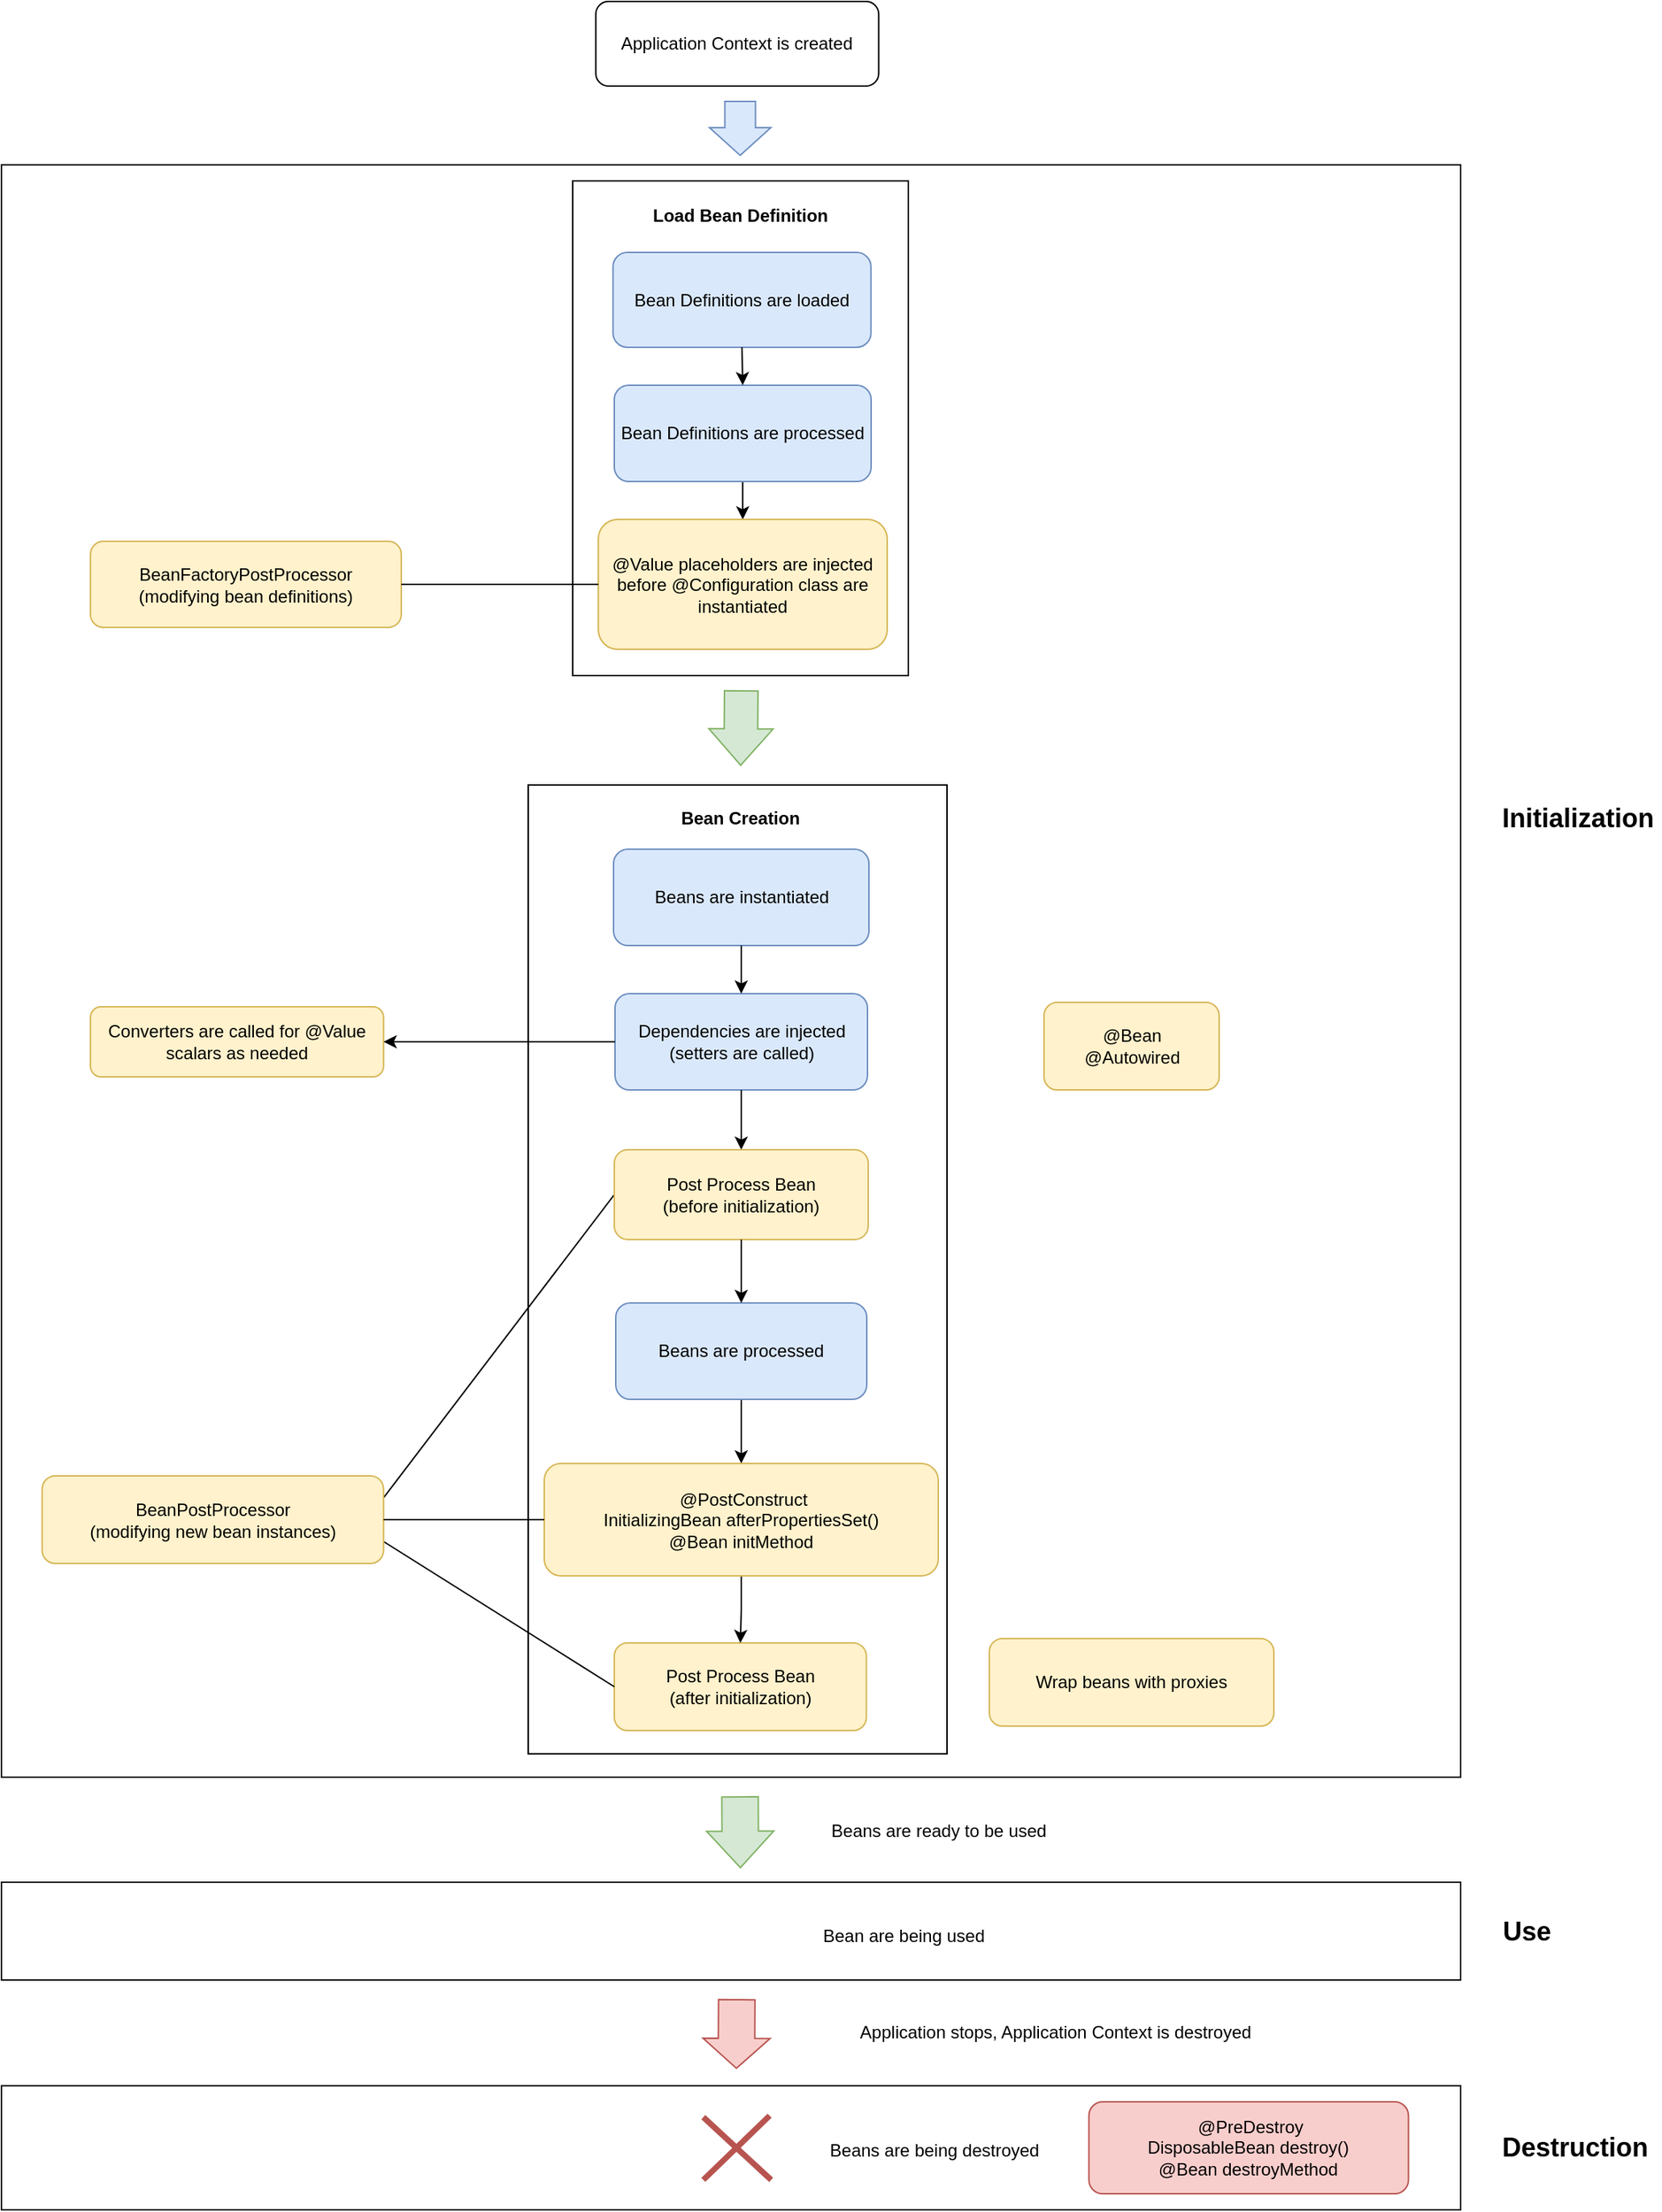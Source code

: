 <mxfile version="18.1.3" type="device"><diagram id="Co1okVMjecrJO5ZxAS3p" name="Page-1"><mxGraphModel dx="2491" dy="620" grid="0" gridSize="10" guides="1" tooltips="1" connect="1" arrows="1" fold="1" page="0" pageScale="1" pageWidth="850" pageHeight="1100" math="0" shadow="0"><root><mxCell id="0"/><mxCell id="1" parent="0"/><mxCell id="aDzGd88ZuSisNezsIxIu-73" value="" style="rounded=0;whiteSpace=wrap;html=1;" parent="1" vertex="1"><mxGeometry x="-142" y="602" width="1000" height="1105" as="geometry"/></mxCell><mxCell id="aDzGd88ZuSisNezsIxIu-79" value="" style="rounded=0;whiteSpace=wrap;html=1;strokeWidth=1;" parent="1" vertex="1"><mxGeometry x="-142" y="1918.5" width="1000" height="85" as="geometry"/></mxCell><mxCell id="aDzGd88ZuSisNezsIxIu-77" value="" style="rounded=0;whiteSpace=wrap;html=1;" parent="1" vertex="1"><mxGeometry x="-142" y="1779" width="1000" height="67" as="geometry"/></mxCell><mxCell id="aDzGd88ZuSisNezsIxIu-13" value="" style="rounded=0;whiteSpace=wrap;html=1;" parent="1" vertex="1"><mxGeometry x="249.5" y="613" width="230" height="339" as="geometry"/></mxCell><mxCell id="aDzGd88ZuSisNezsIxIu-12" value="" style="rounded=0;whiteSpace=wrap;html=1;" parent="1" vertex="1"><mxGeometry x="219" y="1027" width="287" height="664" as="geometry"/></mxCell><mxCell id="aDzGd88ZuSisNezsIxIu-1" value="Application Context is created" style="rounded=1;whiteSpace=wrap;html=1;" parent="1" vertex="1"><mxGeometry x="265.31" y="490" width="193.88" height="58" as="geometry"/></mxCell><mxCell id="aDzGd88ZuSisNezsIxIu-2" value="" style="shape=flexArrow;endArrow=classic;html=1;rounded=0;fillColor=#dae8fc;strokeColor=#6c8ebf;width=21;endSize=6;" parent="1" edge="1"><mxGeometry width="50" height="50" relative="1" as="geometry"><mxPoint x="364.25" y="558" as="sourcePoint"/><mxPoint x="364.25" y="596" as="targetPoint"/></mxGeometry></mxCell><mxCell id="aDzGd88ZuSisNezsIxIu-3" value="Bean Definitions are loaded" style="rounded=1;whiteSpace=wrap;html=1;fillColor=#dae8fc;strokeColor=#6c8ebf;" parent="1" vertex="1"><mxGeometry x="277.13" y="662" width="176.75" height="65" as="geometry"/></mxCell><mxCell id="aDzGd88ZuSisNezsIxIu-59" value="" style="edgeStyle=orthogonalEdgeStyle;rounded=0;orthogonalLoop=1;jettySize=auto;html=1;strokeWidth=1;" parent="1" source="aDzGd88ZuSisNezsIxIu-6" target="aDzGd88ZuSisNezsIxIu-51" edge="1"><mxGeometry relative="1" as="geometry"/></mxCell><mxCell id="aDzGd88ZuSisNezsIxIu-6" value="Bean Definitions are processed" style="rounded=1;whiteSpace=wrap;html=1;fillColor=#dae8fc;strokeColor=#6c8ebf;" parent="1" vertex="1"><mxGeometry x="278" y="753" width="176" height="66" as="geometry"/></mxCell><mxCell id="aDzGd88ZuSisNezsIxIu-7" value="Beans are instantiated" style="rounded=1;whiteSpace=wrap;html=1;fillColor=#dae8fc;strokeColor=#6c8ebf;" parent="1" vertex="1"><mxGeometry x="277.5" y="1071" width="175" height="66" as="geometry"/></mxCell><mxCell id="aDzGd88ZuSisNezsIxIu-8" value="Dependencies are injected &lt;br&gt;(setters are called)" style="rounded=1;whiteSpace=wrap;html=1;fillColor=#dae8fc;strokeColor=#6c8ebf;" parent="1" vertex="1"><mxGeometry x="278.5" y="1170" width="173" height="66" as="geometry"/></mxCell><mxCell id="sIBOoDunMZXdNaKg1lXA-4" value="" style="edgeStyle=orthogonalEdgeStyle;rounded=0;orthogonalLoop=1;jettySize=auto;html=1;" edge="1" parent="1" source="aDzGd88ZuSisNezsIxIu-9" target="aDzGd88ZuSisNezsIxIu-86"><mxGeometry relative="1" as="geometry"/></mxCell><mxCell id="aDzGd88ZuSisNezsIxIu-9" value="Beans are processed" style="rounded=1;whiteSpace=wrap;html=1;fillColor=#dae8fc;strokeColor=#6c8ebf;" parent="1" vertex="1"><mxGeometry x="279" y="1382" width="172" height="66" as="geometry"/></mxCell><mxCell id="aDzGd88ZuSisNezsIxIu-15" value="" style="shape=flexArrow;endArrow=classic;html=1;rounded=0;fillColor=#d5e8d4;strokeColor=#82b366;width=25;endSize=8;arcSize=20;" parent="1" edge="1"><mxGeometry width="50" height="50" relative="1" as="geometry"><mxPoint x="364.167" y="1720" as="sourcePoint"/><mxPoint x="364.417" y="1769.5" as="targetPoint"/></mxGeometry></mxCell><mxCell id="aDzGd88ZuSisNezsIxIu-16" value="" style="shape=image;html=1;verticalAlign=top;verticalLabelPosition=bottom;labelBackgroundColor=#ffffff;imageAspect=0;aspect=fixed;image=https://cdn4.iconfinder.com/data/icons/go-coffee-n-lines/24/Beans-128.png;dashed=1;" parent="1" vertex="1"><mxGeometry x="340" y="1941" width="43" height="43" as="geometry"/></mxCell><mxCell id="aDzGd88ZuSisNezsIxIu-19" value="Bean are being used" style="text;html=1;align=center;verticalAlign=middle;resizable=0;points=[];autosize=1;strokeColor=none;fillColor=none;" parent="1" vertex="1"><mxGeometry x="397.25" y="1806.75" width="157" height="18" as="geometry"/></mxCell><mxCell id="aDzGd88ZuSisNezsIxIu-20" value="Beans are ready to be used" style="text;html=1;align=center;verticalAlign=middle;resizable=0;points=[];autosize=1;strokeColor=none;fillColor=none;" parent="1" vertex="1"><mxGeometry x="397.25" y="1735" width="206" height="18" as="geometry"/></mxCell><mxCell id="aDzGd88ZuSisNezsIxIu-21" value="" style="shape=flexArrow;endArrow=classic;html=1;rounded=0;fillColor=#f8cecc;strokeColor=#b85450;width=25;endSize=6.5;" parent="1" edge="1"><mxGeometry width="50" height="50" relative="1" as="geometry"><mxPoint x="361.91" y="1859" as="sourcePoint"/><mxPoint x="361.66" y="1907" as="targetPoint"/></mxGeometry></mxCell><mxCell id="aDzGd88ZuSisNezsIxIu-22" value="Application stops, Application Context is destroyed" style="text;html=1;align=center;verticalAlign=middle;resizable=0;points=[];autosize=1;strokeColor=none;fillColor=none;" parent="1" vertex="1"><mxGeometry x="397.25" y="1873" width="366" height="18" as="geometry"/></mxCell><mxCell id="aDzGd88ZuSisNezsIxIu-27" value="" style="group" parent="1" vertex="1" connectable="0"><mxGeometry x="339" y="1939" width="46.5" height="44" as="geometry"/></mxCell><mxCell id="aDzGd88ZuSisNezsIxIu-24" value="" style="endArrow=none;html=1;rounded=0;fillColor=#f8cecc;strokeColor=#b85450;strokeWidth=4;" parent="aDzGd88ZuSisNezsIxIu-27" edge="1"><mxGeometry width="50" height="50" relative="1" as="geometry"><mxPoint y="44" as="sourcePoint"/><mxPoint x="45.443" as="targetPoint"/></mxGeometry></mxCell><mxCell id="aDzGd88ZuSisNezsIxIu-26" value="" style="endArrow=none;html=1;rounded=0;fillColor=#f8cecc;strokeColor=#b85450;strokeWidth=4;" parent="aDzGd88ZuSisNezsIxIu-27" edge="1"><mxGeometry width="50" height="50" relative="1" as="geometry"><mxPoint x="46.5" y="44" as="sourcePoint"/><mxPoint y="1" as="targetPoint"/></mxGeometry></mxCell><mxCell id="aDzGd88ZuSisNezsIxIu-28" value="Beans are being destroyed" style="text;html=1;align=center;verticalAlign=middle;resizable=0;points=[];autosize=1;strokeColor=none;fillColor=none;" parent="1" vertex="1"><mxGeometry x="397.25" y="1953.5" width="200" height="18" as="geometry"/></mxCell><mxCell id="aDzGd88ZuSisNezsIxIu-29" value="Load Bean Definition" style="text;html=1;align=center;verticalAlign=middle;resizable=0;points=[];autosize=1;strokeColor=none;fillColor=none;fontStyle=1" parent="1" vertex="1"><mxGeometry x="278.62" y="628" width="170" height="18" as="geometry"/></mxCell><mxCell id="aDzGd88ZuSisNezsIxIu-30" value="Bean Creation" style="text;html=1;align=center;verticalAlign=middle;resizable=0;points=[];autosize=1;strokeColor=none;fillColor=none;fontStyle=1" parent="1" vertex="1"><mxGeometry x="304.12" y="1041" width="119" height="18" as="geometry"/></mxCell><mxCell id="aDzGd88ZuSisNezsIxIu-37" value="" style="shape=image;html=1;verticalAlign=top;verticalLabelPosition=bottom;labelBackgroundColor=#ffffff;imageAspect=0;aspect=fixed;image=https://cdn4.iconfinder.com/data/icons/go-coffee-n-lines/24/Beans-128.png;dashed=1;" parent="1" vertex="1"><mxGeometry x="341.25" y="1789.75" width="45.5" height="45.5" as="geometry"/></mxCell><mxCell id="aDzGd88ZuSisNezsIxIu-39" value="BeanFactoryPostProcessor&lt;br&gt;(modifying bean definitions)" style="rounded=1;whiteSpace=wrap;html=1;fillColor=#fff2cc;strokeColor=#d6b656;" parent="1" vertex="1"><mxGeometry x="-81" y="860" width="213" height="59" as="geometry"/></mxCell><mxCell id="aDzGd88ZuSisNezsIxIu-41" value="Post Process Bean &lt;br&gt;(after initialization)" style="rounded=1;whiteSpace=wrap;html=1;fillColor=#fff2cc;strokeColor=#d6b656;" parent="1" vertex="1"><mxGeometry x="278" y="1615" width="172.75" height="60" as="geometry"/></mxCell><mxCell id="aDzGd88ZuSisNezsIxIu-48" value="" style="endArrow=none;html=1;rounded=0;strokeWidth=1;entryX=0;entryY=0.5;entryDx=0;entryDy=0;exitX=1;exitY=0.25;exitDx=0;exitDy=0;" parent="1" source="aDzGd88ZuSisNezsIxIu-50" target="aDzGd88ZuSisNezsIxIu-40" edge="1"><mxGeometry width="50" height="50" relative="1" as="geometry"><mxPoint x="127" y="1380.25" as="sourcePoint"/><mxPoint x="354" y="1315" as="targetPoint"/></mxGeometry></mxCell><mxCell id="aDzGd88ZuSisNezsIxIu-49" value="" style="endArrow=none;html=1;rounded=0;strokeWidth=1;entryX=0;entryY=0.5;entryDx=0;entryDy=0;exitX=1;exitY=0.75;exitDx=0;exitDy=0;" parent="1" source="aDzGd88ZuSisNezsIxIu-50" target="aDzGd88ZuSisNezsIxIu-41" edge="1"><mxGeometry width="50" height="50" relative="1" as="geometry"><mxPoint x="118" y="1409" as="sourcePoint"/><mxPoint x="354" y="1414" as="targetPoint"/></mxGeometry></mxCell><mxCell id="aDzGd88ZuSisNezsIxIu-50" value="&lt;div align=&quot;center&quot;&gt;BeanPostProcessor&lt;br&gt;(modifying new bean instances)&lt;/div&gt;" style="rounded=1;whiteSpace=wrap;html=1;fillColor=#fff2cc;strokeColor=#d6b656;" parent="1" vertex="1"><mxGeometry x="-114.13" y="1500.5" width="234" height="60" as="geometry"/></mxCell><mxCell id="aDzGd88ZuSisNezsIxIu-51" value="@Value placeholders are injected before @Configuration class are instantiated" style="rounded=1;whiteSpace=wrap;html=1;fillColor=#fff2cc;strokeColor=#d6b656;" parent="1" vertex="1"><mxGeometry x="267.06" y="845" width="197.94" height="89" as="geometry"/></mxCell><mxCell id="aDzGd88ZuSisNezsIxIu-57" value="" style="endArrow=none;html=1;rounded=0;strokeWidth=1;entryX=0;entryY=0.5;entryDx=0;entryDy=0;exitX=1;exitY=0.5;exitDx=0;exitDy=0;" parent="1" source="aDzGd88ZuSisNezsIxIu-39" target="aDzGd88ZuSisNezsIxIu-51" edge="1"><mxGeometry width="50" height="50" relative="1" as="geometry"><mxPoint x="159" y="952" as="sourcePoint"/><mxPoint x="209" y="902" as="targetPoint"/></mxGeometry></mxCell><mxCell id="aDzGd88ZuSisNezsIxIu-58" value="" style="endArrow=classic;html=1;rounded=0;strokeWidth=1;exitX=0.5;exitY=1;exitDx=0;exitDy=0;entryX=0.5;entryY=0;entryDx=0;entryDy=0;" parent="1" source="aDzGd88ZuSisNezsIxIu-3" target="aDzGd88ZuSisNezsIxIu-6" edge="1"><mxGeometry width="50" height="50" relative="1" as="geometry"><mxPoint x="266" y="841" as="sourcePoint"/><mxPoint x="316" y="791" as="targetPoint"/></mxGeometry></mxCell><mxCell id="aDzGd88ZuSisNezsIxIu-65" value="" style="endArrow=classic;html=1;rounded=0;strokeWidth=1;exitX=0.5;exitY=1;exitDx=0;exitDy=0;entryX=0.5;entryY=0;entryDx=0;entryDy=0;" parent="1" source="aDzGd88ZuSisNezsIxIu-8" target="aDzGd88ZuSisNezsIxIu-40" edge="1"><mxGeometry width="50" height="50" relative="1" as="geometry"><mxPoint x="265" y="1364" as="sourcePoint"/><mxPoint x="315" y="1314" as="targetPoint"/></mxGeometry></mxCell><mxCell id="aDzGd88ZuSisNezsIxIu-40" value="Post Process Bean&lt;br&gt;(before initialization)" style="rounded=1;whiteSpace=wrap;html=1;fillColor=#fff2cc;strokeColor=#d6b656;" parent="1" vertex="1"><mxGeometry x="278" y="1277" width="174" height="61.5" as="geometry"/></mxCell><mxCell id="aDzGd88ZuSisNezsIxIu-71" value="" style="endArrow=classic;html=1;rounded=0;strokeWidth=1;exitX=0.5;exitY=1;exitDx=0;exitDy=0;entryX=0.5;entryY=0;entryDx=0;entryDy=0;" parent="1" source="aDzGd88ZuSisNezsIxIu-40" target="aDzGd88ZuSisNezsIxIu-9" edge="1"><mxGeometry width="50" height="50" relative="1" as="geometry"><mxPoint x="311.01" y="1374" as="sourcePoint"/><mxPoint x="418.01" y="1376" as="targetPoint"/></mxGeometry></mxCell><mxCell id="aDzGd88ZuSisNezsIxIu-75" value="&lt;font style=&quot;font-size: 18px;&quot;&gt;Initialization&lt;/font&gt;" style="text;html=1;align=center;verticalAlign=middle;resizable=0;points=[];autosize=1;strokeColor=none;fillColor=none;fontStyle=1" parent="1" vertex="1"><mxGeometry x="881" y="1041" width="114" height="18" as="geometry"/></mxCell><mxCell id="aDzGd88ZuSisNezsIxIu-78" value="&lt;font style=&quot;font-size: 18px;&quot;&gt;Use&lt;/font&gt;" style="text;html=1;align=center;verticalAlign=middle;resizable=0;points=[];autosize=1;strokeColor=none;fillColor=none;fontStyle=1" parent="1" vertex="1"><mxGeometry x="881" y="1803.5" width="43" height="18" as="geometry"/></mxCell><mxCell id="aDzGd88ZuSisNezsIxIu-80" value="&lt;font style=&quot;font-size: 18px;&quot;&gt;Destruction&lt;/font&gt;" style="text;html=1;align=center;verticalAlign=middle;resizable=0;points=[];autosize=1;strokeColor=none;fillColor=none;fontStyle=1" parent="1" vertex="1"><mxGeometry x="881" y="1952" width="110" height="18" as="geometry"/></mxCell><mxCell id="aDzGd88ZuSisNezsIxIu-81" value="&lt;div&gt;Converters are called for @Value scalars as needed&lt;/div&gt;" style="rounded=1;whiteSpace=wrap;html=1;fillColor=#fff2cc;strokeColor=#d6b656;" parent="1" vertex="1"><mxGeometry x="-81" y="1179" width="200.87" height="48" as="geometry"/></mxCell><mxCell id="aDzGd88ZuSisNezsIxIu-83" value="" style="endArrow=classic;html=1;rounded=0;strokeWidth=1;exitX=0.5;exitY=1;exitDx=0;exitDy=0;entryX=0.5;entryY=0;entryDx=0;entryDy=0;" parent="1" source="aDzGd88ZuSisNezsIxIu-7" target="aDzGd88ZuSisNezsIxIu-8" edge="1"><mxGeometry width="50" height="50" relative="1" as="geometry"><mxPoint x="451" y="1226" as="sourcePoint"/><mxPoint x="501" y="1176" as="targetPoint"/></mxGeometry></mxCell><mxCell id="aDzGd88ZuSisNezsIxIu-84" value="" style="endArrow=classic;html=1;rounded=0;strokeWidth=1;entryX=1;entryY=0.5;entryDx=0;entryDy=0;exitX=0;exitY=0.5;exitDx=0;exitDy=0;" parent="1" source="aDzGd88ZuSisNezsIxIu-8" target="aDzGd88ZuSisNezsIxIu-81" edge="1"><mxGeometry width="50" height="50" relative="1" as="geometry"><mxPoint x="443" y="1249" as="sourcePoint"/><mxPoint x="493" y="1199" as="targetPoint"/></mxGeometry></mxCell><mxCell id="aDzGd88ZuSisNezsIxIu-85" value="@Bean&lt;br&gt;@Autowired" style="rounded=1;whiteSpace=wrap;html=1;fillColor=#fff2cc;strokeColor=#d6b656;" parent="1" vertex="1"><mxGeometry x="572.5" y="1176" width="120" height="60" as="geometry"/></mxCell><mxCell id="aDzGd88ZuSisNezsIxIu-88" value="&lt;div&gt;&amp;nbsp;@PreDestroy&lt;br&gt;DisposableBean destroy()&lt;/div&gt;&lt;div&gt;@Bean destroyMethod&lt;/div&gt;" style="rounded=1;whiteSpace=wrap;html=1;fillColor=#f8cecc;strokeColor=#b85450;" parent="1" vertex="1"><mxGeometry x="603.25" y="1929.5" width="219" height="63" as="geometry"/></mxCell><mxCell id="aDzGd88ZuSisNezsIxIu-95" value="" style="shape=flexArrow;endArrow=classic;html=1;rounded=0;fillColor=#d5e8d4;strokeColor=#82b366;width=23;endSize=8;" parent="1" edge="1"><mxGeometry width="50" height="50" relative="1" as="geometry"><mxPoint x="365" y="962" as="sourcePoint"/><mxPoint x="364.6" y="1014" as="targetPoint"/></mxGeometry></mxCell><mxCell id="aDzGd88ZuSisNezsIxIu-99" value="Wrap beans with proxies" style="rounded=1;whiteSpace=wrap;html=1;fillColor=#fff2cc;strokeColor=#d6b656;" parent="1" vertex="1"><mxGeometry x="535" y="1612" width="195" height="60" as="geometry"/></mxCell><mxCell id="sIBOoDunMZXdNaKg1lXA-7" value="" style="edgeStyle=orthogonalEdgeStyle;rounded=0;orthogonalLoop=1;jettySize=auto;html=1;" edge="1" parent="1" source="aDzGd88ZuSisNezsIxIu-86" target="aDzGd88ZuSisNezsIxIu-41"><mxGeometry relative="1" as="geometry"/></mxCell><mxCell id="aDzGd88ZuSisNezsIxIu-86" value="&lt;div&gt;&amp;nbsp;@PostConstruct&lt;br&gt;InitializingBean afterPropertiesSet()&lt;/div&gt;&lt;div&gt;@Bean initMethod&lt;/div&gt;" style="rounded=1;whiteSpace=wrap;html=1;fillColor=#fff2cc;strokeColor=#d6b656;" parent="1" vertex="1"><mxGeometry x="230" y="1492" width="270" height="77" as="geometry"/></mxCell><mxCell id="sIBOoDunMZXdNaKg1lXA-6" value="" style="endArrow=none;html=1;rounded=0;exitX=1;exitY=0.5;exitDx=0;exitDy=0;entryX=0;entryY=0.5;entryDx=0;entryDy=0;" edge="1" parent="1" source="aDzGd88ZuSisNezsIxIu-50" target="aDzGd88ZuSisNezsIxIu-86"><mxGeometry width="50" height="50" relative="1" as="geometry"><mxPoint x="310" y="1522" as="sourcePoint"/><mxPoint x="360" y="1472" as="targetPoint"/></mxGeometry></mxCell></root></mxGraphModel></diagram></mxfile>